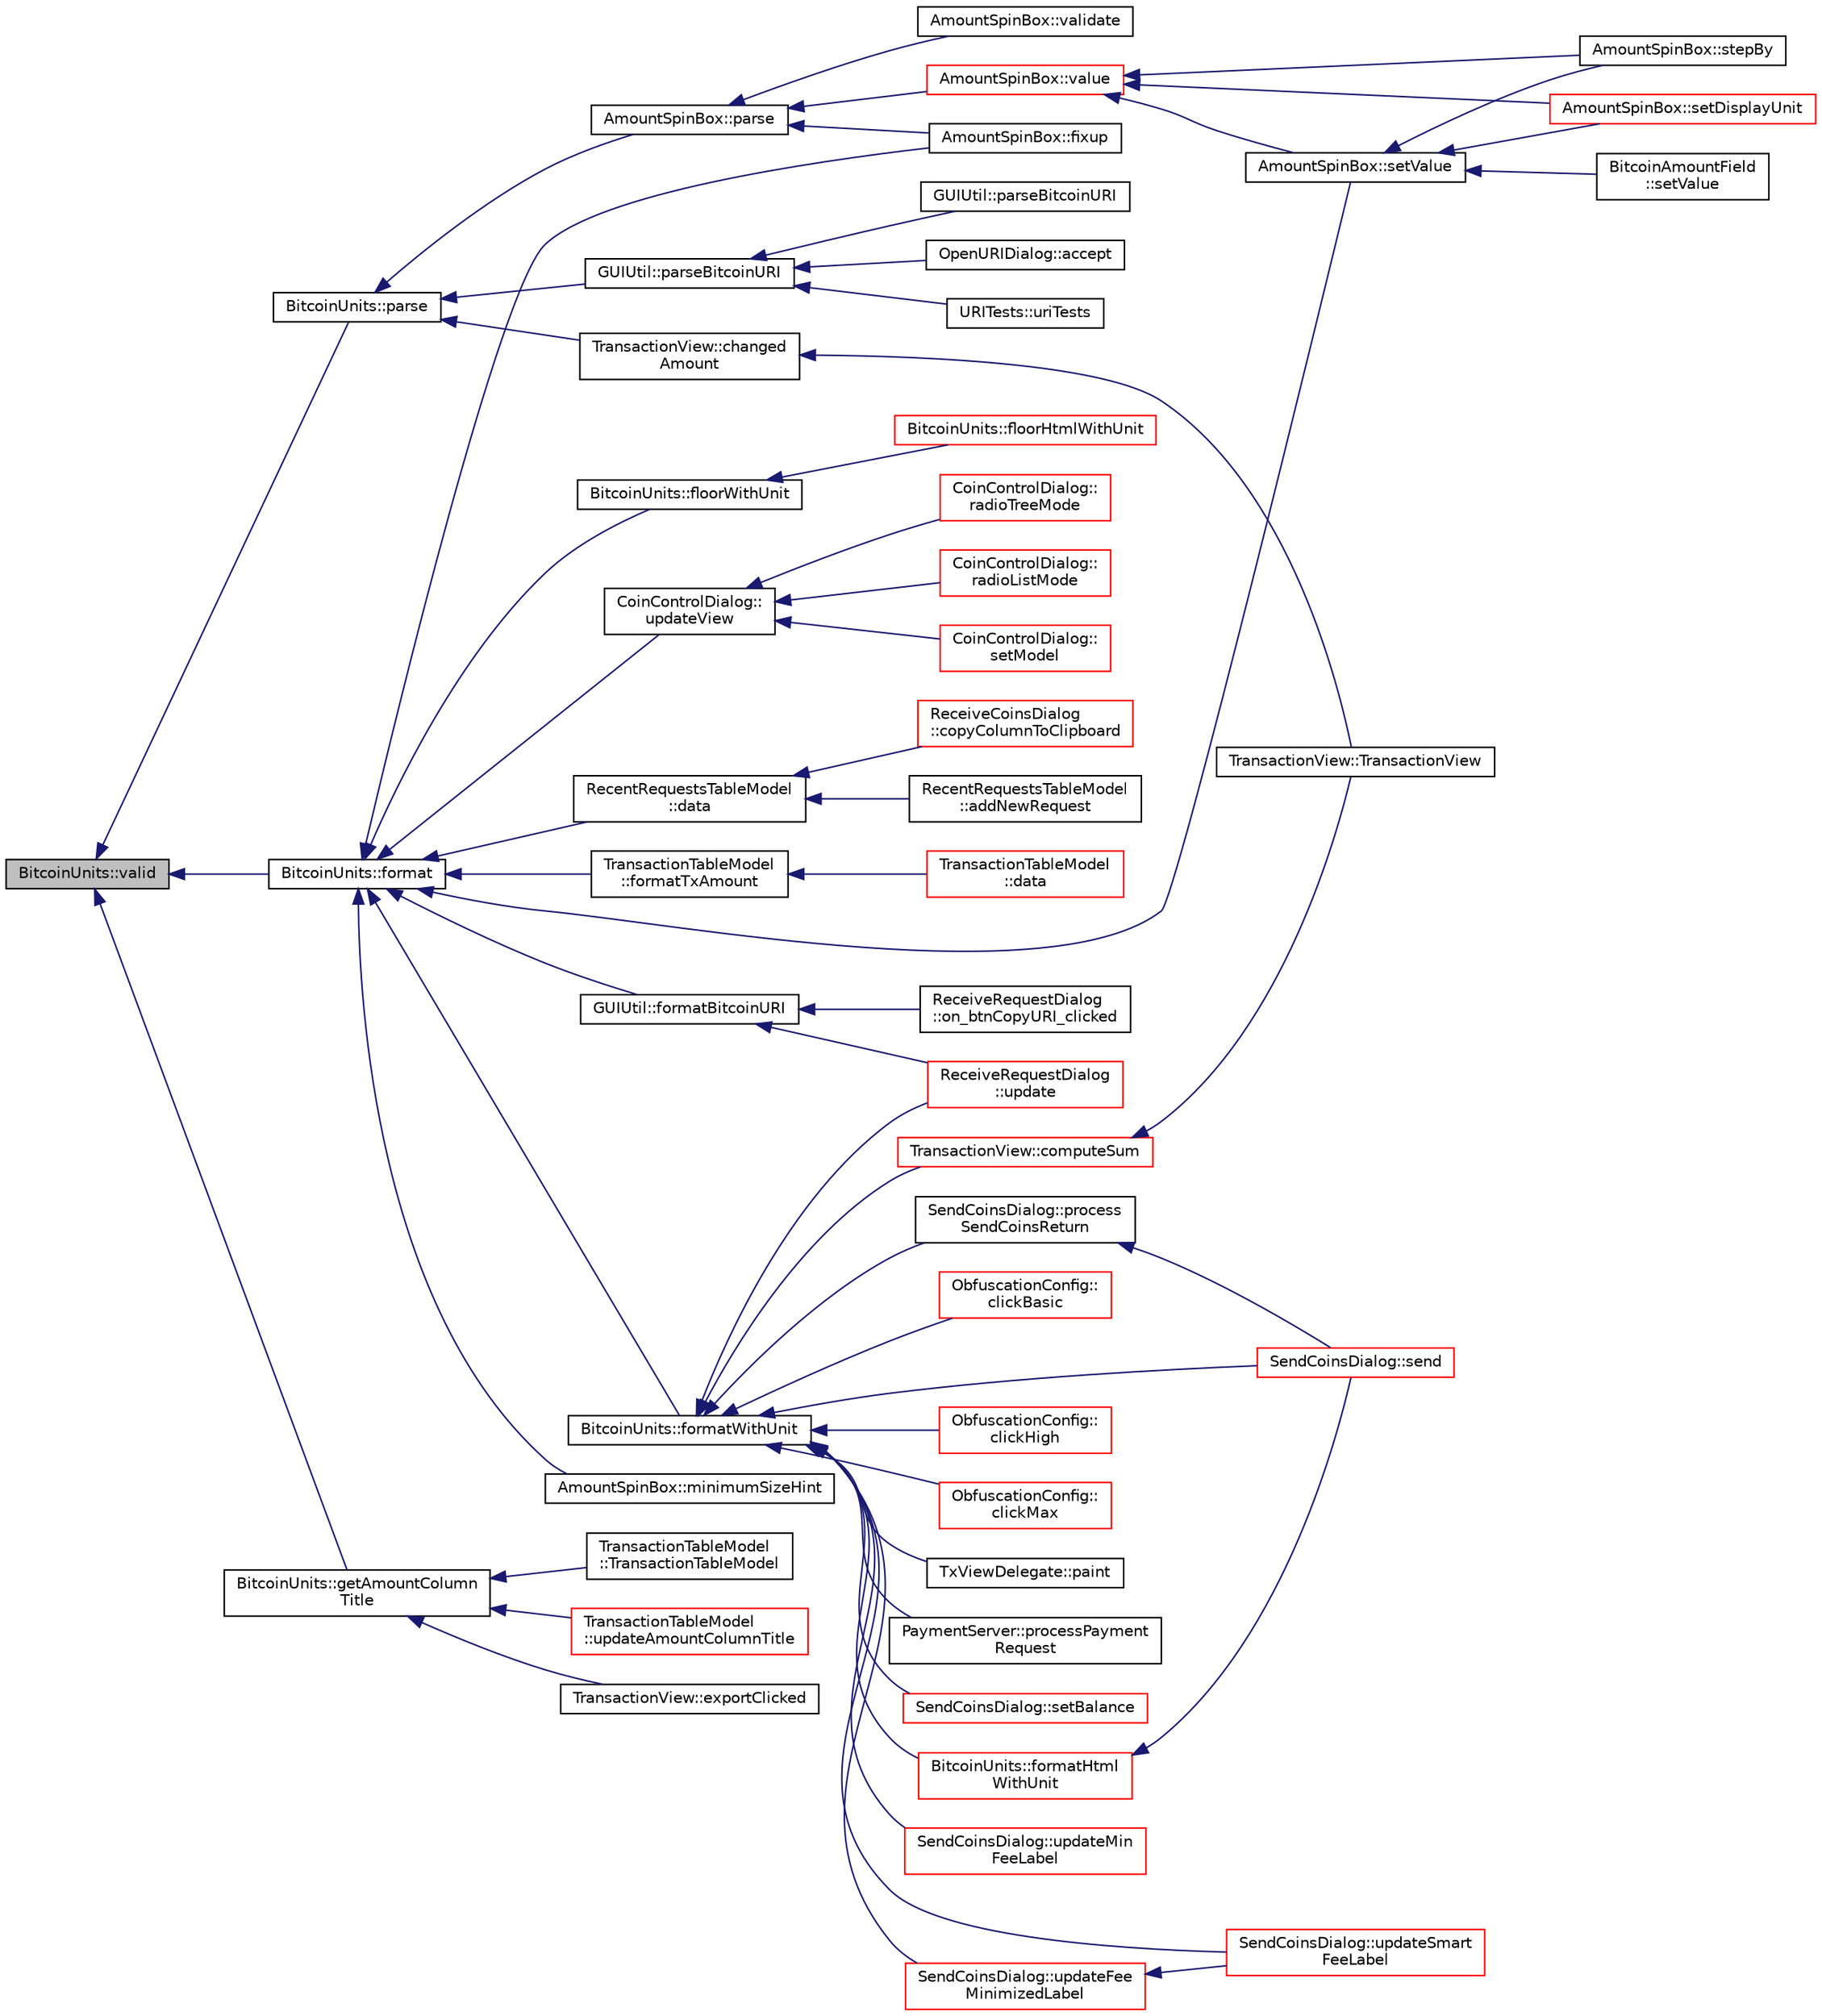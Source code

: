 digraph "BitcoinUnits::valid"
{
  edge [fontname="Helvetica",fontsize="10",labelfontname="Helvetica",labelfontsize="10"];
  node [fontname="Helvetica",fontsize="10",shape=record];
  rankdir="LR";
  Node481 [label="BitcoinUnits::valid",height=0.2,width=0.4,color="black", fillcolor="grey75", style="filled", fontcolor="black"];
  Node481 -> Node482 [dir="back",color="midnightblue",fontsize="10",style="solid",fontname="Helvetica"];
  Node482 [label="BitcoinUnits::format",height=0.2,width=0.4,color="black", fillcolor="white", style="filled",URL="$class_bitcoin_units.html#ab07437e5a788c80a82d75e3714bd3925",tooltip="Format as string. "];
  Node482 -> Node483 [dir="back",color="midnightblue",fontsize="10",style="solid",fontname="Helvetica"];
  Node483 [label="AmountSpinBox::fixup",height=0.2,width=0.4,color="black", fillcolor="white", style="filled",URL="$class_amount_spin_box.html#a082bac9de36ad4bb0c0f2d5d42f0acc6"];
  Node482 -> Node484 [dir="back",color="midnightblue",fontsize="10",style="solid",fontname="Helvetica"];
  Node484 [label="AmountSpinBox::setValue",height=0.2,width=0.4,color="black", fillcolor="white", style="filled",URL="$class_amount_spin_box.html#aca3825a8e5735dd99d3fa9665afb614c"];
  Node484 -> Node485 [dir="back",color="midnightblue",fontsize="10",style="solid",fontname="Helvetica"];
  Node485 [label="AmountSpinBox::stepBy",height=0.2,width=0.4,color="black", fillcolor="white", style="filled",URL="$class_amount_spin_box.html#a055616d98771e6fcef3ee225d7b09ee9"];
  Node484 -> Node486 [dir="back",color="midnightblue",fontsize="10",style="solid",fontname="Helvetica"];
  Node486 [label="AmountSpinBox::setDisplayUnit",height=0.2,width=0.4,color="red", fillcolor="white", style="filled",URL="$class_amount_spin_box.html#aef946e84b685f35c02782b50f4cce842"];
  Node484 -> Node489 [dir="back",color="midnightblue",fontsize="10",style="solid",fontname="Helvetica"];
  Node489 [label="BitcoinAmountField\l::setValue",height=0.2,width=0.4,color="black", fillcolor="white", style="filled",URL="$class_bitcoin_amount_field.html#ad34b8770f7acfc23be8a8780ad8742fe"];
  Node482 -> Node490 [dir="back",color="midnightblue",fontsize="10",style="solid",fontname="Helvetica"];
  Node490 [label="AmountSpinBox::minimumSizeHint",height=0.2,width=0.4,color="black", fillcolor="white", style="filled",URL="$class_amount_spin_box.html#a40ee094061b19892825e7b30d3825ded"];
  Node482 -> Node491 [dir="back",color="midnightblue",fontsize="10",style="solid",fontname="Helvetica"];
  Node491 [label="BitcoinUnits::formatWithUnit",height=0.2,width=0.4,color="black", fillcolor="white", style="filled",URL="$class_bitcoin_units.html#aef9fb7509257bc84ee459d7f0c663020",tooltip="Format as string (with unit) "];
  Node491 -> Node492 [dir="back",color="midnightblue",fontsize="10",style="solid",fontname="Helvetica"];
  Node492 [label="BitcoinUnits::formatHtml\lWithUnit",height=0.2,width=0.4,color="red", fillcolor="white", style="filled",URL="$class_bitcoin_units.html#a5f4ef08b81386d393a16001bdfef5d56"];
  Node492 -> Node494 [dir="back",color="midnightblue",fontsize="10",style="solid",fontname="Helvetica"];
  Node494 [label="SendCoinsDialog::send",height=0.2,width=0.4,color="red", fillcolor="white", style="filled",URL="$class_send_coins_dialog.html#afd8d436a16ea7dba1276e8fdfdc8b2d3"];
  Node491 -> Node497 [dir="back",color="midnightblue",fontsize="10",style="solid",fontname="Helvetica"];
  Node497 [label="ObfuscationConfig::\lclickBasic",height=0.2,width=0.4,color="red", fillcolor="white", style="filled",URL="$class_obfuscation_config.html#a4478e4438f798594008561b4247a339a"];
  Node491 -> Node499 [dir="back",color="midnightblue",fontsize="10",style="solid",fontname="Helvetica"];
  Node499 [label="ObfuscationConfig::\lclickHigh",height=0.2,width=0.4,color="red", fillcolor="white", style="filled",URL="$class_obfuscation_config.html#ae40f0c381cdbd7af0bdf9690243a6fa7"];
  Node491 -> Node500 [dir="back",color="midnightblue",fontsize="10",style="solid",fontname="Helvetica"];
  Node500 [label="ObfuscationConfig::\lclickMax",height=0.2,width=0.4,color="red", fillcolor="white", style="filled",URL="$class_obfuscation_config.html#a3ed9f33f928a0833534235ddae5ed95c"];
  Node491 -> Node501 [dir="back",color="midnightblue",fontsize="10",style="solid",fontname="Helvetica"];
  Node501 [label="TxViewDelegate::paint",height=0.2,width=0.4,color="black", fillcolor="white", style="filled",URL="$class_tx_view_delegate.html#aeb314283e3a3fae5099d95c7b3309d57"];
  Node491 -> Node502 [dir="back",color="midnightblue",fontsize="10",style="solid",fontname="Helvetica"];
  Node502 [label="PaymentServer::processPayment\lRequest",height=0.2,width=0.4,color="black", fillcolor="white", style="filled",URL="$class_payment_server.html#abe96a7c90755b8e1975e380b5a8228bd"];
  Node491 -> Node503 [dir="back",color="midnightblue",fontsize="10",style="solid",fontname="Helvetica"];
  Node503 [label="ReceiveRequestDialog\l::update",height=0.2,width=0.4,color="red", fillcolor="white", style="filled",URL="$class_receive_request_dialog.html#a8e1c0ee2fbacf42b4dc7ea05986c86c9"];
  Node491 -> Node494 [dir="back",color="midnightblue",fontsize="10",style="solid",fontname="Helvetica"];
  Node491 -> Node508 [dir="back",color="midnightblue",fontsize="10",style="solid",fontname="Helvetica"];
  Node508 [label="SendCoinsDialog::setBalance",height=0.2,width=0.4,color="red", fillcolor="white", style="filled",URL="$class_send_coins_dialog.html#a5f778ec12cec433369144077d660a53d"];
  Node491 -> Node513 [dir="back",color="midnightblue",fontsize="10",style="solid",fontname="Helvetica"];
  Node513 [label="SendCoinsDialog::process\lSendCoinsReturn",height=0.2,width=0.4,color="black", fillcolor="white", style="filled",URL="$class_send_coins_dialog.html#a1b9b188bbf5ed580f8f1041afb5d3fd5"];
  Node513 -> Node494 [dir="back",color="midnightblue",fontsize="10",style="solid",fontname="Helvetica"];
  Node491 -> Node514 [dir="back",color="midnightblue",fontsize="10",style="solid",fontname="Helvetica"];
  Node514 [label="SendCoinsDialog::updateFee\lMinimizedLabel",height=0.2,width=0.4,color="red", fillcolor="white", style="filled",URL="$class_send_coins_dialog.html#a454df839e09d247a1df5d7994ba3208e"];
  Node514 -> Node516 [dir="back",color="midnightblue",fontsize="10",style="solid",fontname="Helvetica"];
  Node516 [label="SendCoinsDialog::updateSmart\lFeeLabel",height=0.2,width=0.4,color="red", fillcolor="white", style="filled",URL="$class_send_coins_dialog.html#ac42a9db733fbb2e06882660400c49517"];
  Node491 -> Node519 [dir="back",color="midnightblue",fontsize="10",style="solid",fontname="Helvetica"];
  Node519 [label="SendCoinsDialog::updateMin\lFeeLabel",height=0.2,width=0.4,color="red", fillcolor="white", style="filled",URL="$class_send_coins_dialog.html#a2fb31c54501a1599d0d192bfcf78d70b"];
  Node491 -> Node516 [dir="back",color="midnightblue",fontsize="10",style="solid",fontname="Helvetica"];
  Node491 -> Node520 [dir="back",color="midnightblue",fontsize="10",style="solid",fontname="Helvetica"];
  Node520 [label="TransactionView::computeSum",height=0.2,width=0.4,color="red", fillcolor="white", style="filled",URL="$class_transaction_view.html#abb2ea48a61bb12a0dda9d63952adc50e",tooltip="Compute sum of all selected transactions. "];
  Node520 -> Node521 [dir="back",color="midnightblue",fontsize="10",style="solid",fontname="Helvetica"];
  Node521 [label="TransactionView::TransactionView",height=0.2,width=0.4,color="black", fillcolor="white", style="filled",URL="$class_transaction_view.html#a0c5e8b90206b4e8b8bf68dd7e319798f"];
  Node482 -> Node524 [dir="back",color="midnightblue",fontsize="10",style="solid",fontname="Helvetica"];
  Node524 [label="BitcoinUnits::floorWithUnit",height=0.2,width=0.4,color="black", fillcolor="white", style="filled",URL="$class_bitcoin_units.html#a27f991fa46140fcdbb59d842996ee711",tooltip="Format as string (with unit) but floor value up to \"digits\" settings. "];
  Node524 -> Node525 [dir="back",color="midnightblue",fontsize="10",style="solid",fontname="Helvetica"];
  Node525 [label="BitcoinUnits::floorHtmlWithUnit",height=0.2,width=0.4,color="red", fillcolor="white", style="filled",URL="$class_bitcoin_units.html#a4aa9805ae1c4b512fabf91451945f503"];
  Node482 -> Node529 [dir="back",color="midnightblue",fontsize="10",style="solid",fontname="Helvetica"];
  Node529 [label="CoinControlDialog::\lupdateView",height=0.2,width=0.4,color="black", fillcolor="white", style="filled",URL="$class_coin_control_dialog.html#aadea33050e5c1efd5eae8d2fcfa721f9"];
  Node529 -> Node530 [dir="back",color="midnightblue",fontsize="10",style="solid",fontname="Helvetica"];
  Node530 [label="CoinControlDialog::\lsetModel",height=0.2,width=0.4,color="red", fillcolor="white", style="filled",URL="$class_coin_control_dialog.html#a4c34a48574814089c54f763a22f5317a"];
  Node529 -> Node536 [dir="back",color="midnightblue",fontsize="10",style="solid",fontname="Helvetica"];
  Node536 [label="CoinControlDialog::\lradioTreeMode",height=0.2,width=0.4,color="red", fillcolor="white", style="filled",URL="$class_coin_control_dialog.html#a1990d478f3ffba666c358a4f1bd395ec"];
  Node529 -> Node538 [dir="back",color="midnightblue",fontsize="10",style="solid",fontname="Helvetica"];
  Node538 [label="CoinControlDialog::\lradioListMode",height=0.2,width=0.4,color="red", fillcolor="white", style="filled",URL="$class_coin_control_dialog.html#a775c6d290cb63667a434b09072094533"];
  Node482 -> Node539 [dir="back",color="midnightblue",fontsize="10",style="solid",fontname="Helvetica"];
  Node539 [label="GUIUtil::formatBitcoinURI",height=0.2,width=0.4,color="black", fillcolor="white", style="filled",URL="$namespace_g_u_i_util.html#ab9d4ba8e8713eebbe4e5eb7cd1ba479e"];
  Node539 -> Node503 [dir="back",color="midnightblue",fontsize="10",style="solid",fontname="Helvetica"];
  Node539 -> Node540 [dir="back",color="midnightblue",fontsize="10",style="solid",fontname="Helvetica"];
  Node540 [label="ReceiveRequestDialog\l::on_btnCopyURI_clicked",height=0.2,width=0.4,color="black", fillcolor="white", style="filled",URL="$class_receive_request_dialog.html#aa1287ed7ecc2a35f3dbf0e9938f4b096"];
  Node482 -> Node541 [dir="back",color="midnightblue",fontsize="10",style="solid",fontname="Helvetica"];
  Node541 [label="RecentRequestsTableModel\l::data",height=0.2,width=0.4,color="black", fillcolor="white", style="filled",URL="$class_recent_requests_table_model.html#ad42929c480fc50cad83114ca5f2cc382"];
  Node541 -> Node542 [dir="back",color="midnightblue",fontsize="10",style="solid",fontname="Helvetica"];
  Node542 [label="ReceiveCoinsDialog\l::copyColumnToClipboard",height=0.2,width=0.4,color="red", fillcolor="white", style="filled",URL="$class_receive_coins_dialog.html#adcf53aced7dfa041a55278b4807a20a2"];
  Node541 -> Node547 [dir="back",color="midnightblue",fontsize="10",style="solid",fontname="Helvetica"];
  Node547 [label="RecentRequestsTableModel\l::addNewRequest",height=0.2,width=0.4,color="black", fillcolor="white", style="filled",URL="$class_recent_requests_table_model.html#aad0b9435284ed1f4b67852b34d7694a9"];
  Node482 -> Node548 [dir="back",color="midnightblue",fontsize="10",style="solid",fontname="Helvetica"];
  Node548 [label="TransactionTableModel\l::formatTxAmount",height=0.2,width=0.4,color="black", fillcolor="white", style="filled",URL="$class_transaction_table_model.html#a50d5ce8b658d01d82dbd439e33d362ee"];
  Node548 -> Node549 [dir="back",color="midnightblue",fontsize="10",style="solid",fontname="Helvetica"];
  Node549 [label="TransactionTableModel\l::data",height=0.2,width=0.4,color="red", fillcolor="white", style="filled",URL="$class_transaction_table_model.html#a02173c31b6014bff182e320217e30e10"];
  Node481 -> Node557 [dir="back",color="midnightblue",fontsize="10",style="solid",fontname="Helvetica"];
  Node557 [label="BitcoinUnits::parse",height=0.2,width=0.4,color="black", fillcolor="white", style="filled",URL="$class_bitcoin_units.html#a23b5ed29b71bd5039776e8f3a87d668d",tooltip="Parse string to coin amount. "];
  Node557 -> Node558 [dir="back",color="midnightblue",fontsize="10",style="solid",fontname="Helvetica"];
  Node558 [label="AmountSpinBox::parse",height=0.2,width=0.4,color="black", fillcolor="white", style="filled",URL="$class_amount_spin_box.html#a487085fe9dc6d6aaa1d2e2a55852f587",tooltip="Parse a string into a number of base monetary units and return validity. "];
  Node558 -> Node559 [dir="back",color="midnightblue",fontsize="10",style="solid",fontname="Helvetica"];
  Node559 [label="AmountSpinBox::validate",height=0.2,width=0.4,color="black", fillcolor="white", style="filled",URL="$class_amount_spin_box.html#afebc9df8aca245c93d460a48675586e1"];
  Node558 -> Node483 [dir="back",color="midnightblue",fontsize="10",style="solid",fontname="Helvetica"];
  Node558 -> Node560 [dir="back",color="midnightblue",fontsize="10",style="solid",fontname="Helvetica"];
  Node560 [label="AmountSpinBox::value",height=0.2,width=0.4,color="red", fillcolor="white", style="filled",URL="$class_amount_spin_box.html#ab7e522a441231ceaeeb0682ec62a06a9"];
  Node560 -> Node484 [dir="back",color="midnightblue",fontsize="10",style="solid",fontname="Helvetica"];
  Node560 -> Node485 [dir="back",color="midnightblue",fontsize="10",style="solid",fontname="Helvetica"];
  Node560 -> Node486 [dir="back",color="midnightblue",fontsize="10",style="solid",fontname="Helvetica"];
  Node557 -> Node563 [dir="back",color="midnightblue",fontsize="10",style="solid",fontname="Helvetica"];
  Node563 [label="GUIUtil::parseBitcoinURI",height=0.2,width=0.4,color="black", fillcolor="white", style="filled",URL="$namespace_g_u_i_util.html#ad39b3e74aaf6adc45b34b36a0649db45"];
  Node563 -> Node564 [dir="back",color="midnightblue",fontsize="10",style="solid",fontname="Helvetica"];
  Node564 [label="GUIUtil::parseBitcoinURI",height=0.2,width=0.4,color="black", fillcolor="white", style="filled",URL="$namespace_g_u_i_util.html#a8f3da194579b804909f4ffc73c77fd9e"];
  Node563 -> Node565 [dir="back",color="midnightblue",fontsize="10",style="solid",fontname="Helvetica"];
  Node565 [label="OpenURIDialog::accept",height=0.2,width=0.4,color="black", fillcolor="white", style="filled",URL="$class_open_u_r_i_dialog.html#a3c0c5b376623e9570cc17e23778c239c"];
  Node563 -> Node566 [dir="back",color="midnightblue",fontsize="10",style="solid",fontname="Helvetica"];
  Node566 [label="URITests::uriTests",height=0.2,width=0.4,color="black", fillcolor="white", style="filled",URL="$class_u_r_i_tests.html#a8a53ef232349a4a68182ab62dcf8cfd8"];
  Node557 -> Node567 [dir="back",color="midnightblue",fontsize="10",style="solid",fontname="Helvetica"];
  Node567 [label="TransactionView::changed\lAmount",height=0.2,width=0.4,color="black", fillcolor="white", style="filled",URL="$class_transaction_view.html#a0075048c06bb54da5c5e5d2691198984"];
  Node567 -> Node521 [dir="back",color="midnightblue",fontsize="10",style="solid",fontname="Helvetica"];
  Node481 -> Node568 [dir="back",color="midnightblue",fontsize="10",style="solid",fontname="Helvetica"];
  Node568 [label="BitcoinUnits::getAmountColumn\lTitle",height=0.2,width=0.4,color="black", fillcolor="white", style="filled",URL="$class_bitcoin_units.html#ae15618373f7e2230cb6263a0f06d2180",tooltip="Gets title for amount column including current display unit if optionsModel reference available */..."];
  Node568 -> Node555 [dir="back",color="midnightblue",fontsize="10",style="solid",fontname="Helvetica"];
  Node555 [label="TransactionTableModel\l::TransactionTableModel",height=0.2,width=0.4,color="black", fillcolor="white", style="filled",URL="$class_transaction_table_model.html#a6c10b7cab9804eee6df9e049a978dc62"];
  Node568 -> Node569 [dir="back",color="midnightblue",fontsize="10",style="solid",fontname="Helvetica"];
  Node569 [label="TransactionTableModel\l::updateAmountColumnTitle",height=0.2,width=0.4,color="red", fillcolor="white", style="filled",URL="$class_transaction_table_model.html#acbb6e7531f507369ad18b656ad7b3f10",tooltip="Updates the column title to \"Amount (DisplayUnit)\" and emits headerDataChanged() signal for table hea..."];
  Node568 -> Node570 [dir="back",color="midnightblue",fontsize="10",style="solid",fontname="Helvetica"];
  Node570 [label="TransactionView::exportClicked",height=0.2,width=0.4,color="black", fillcolor="white", style="filled",URL="$class_transaction_view.html#a5983022ff1e5395f87de3c5728eff8da"];
}
